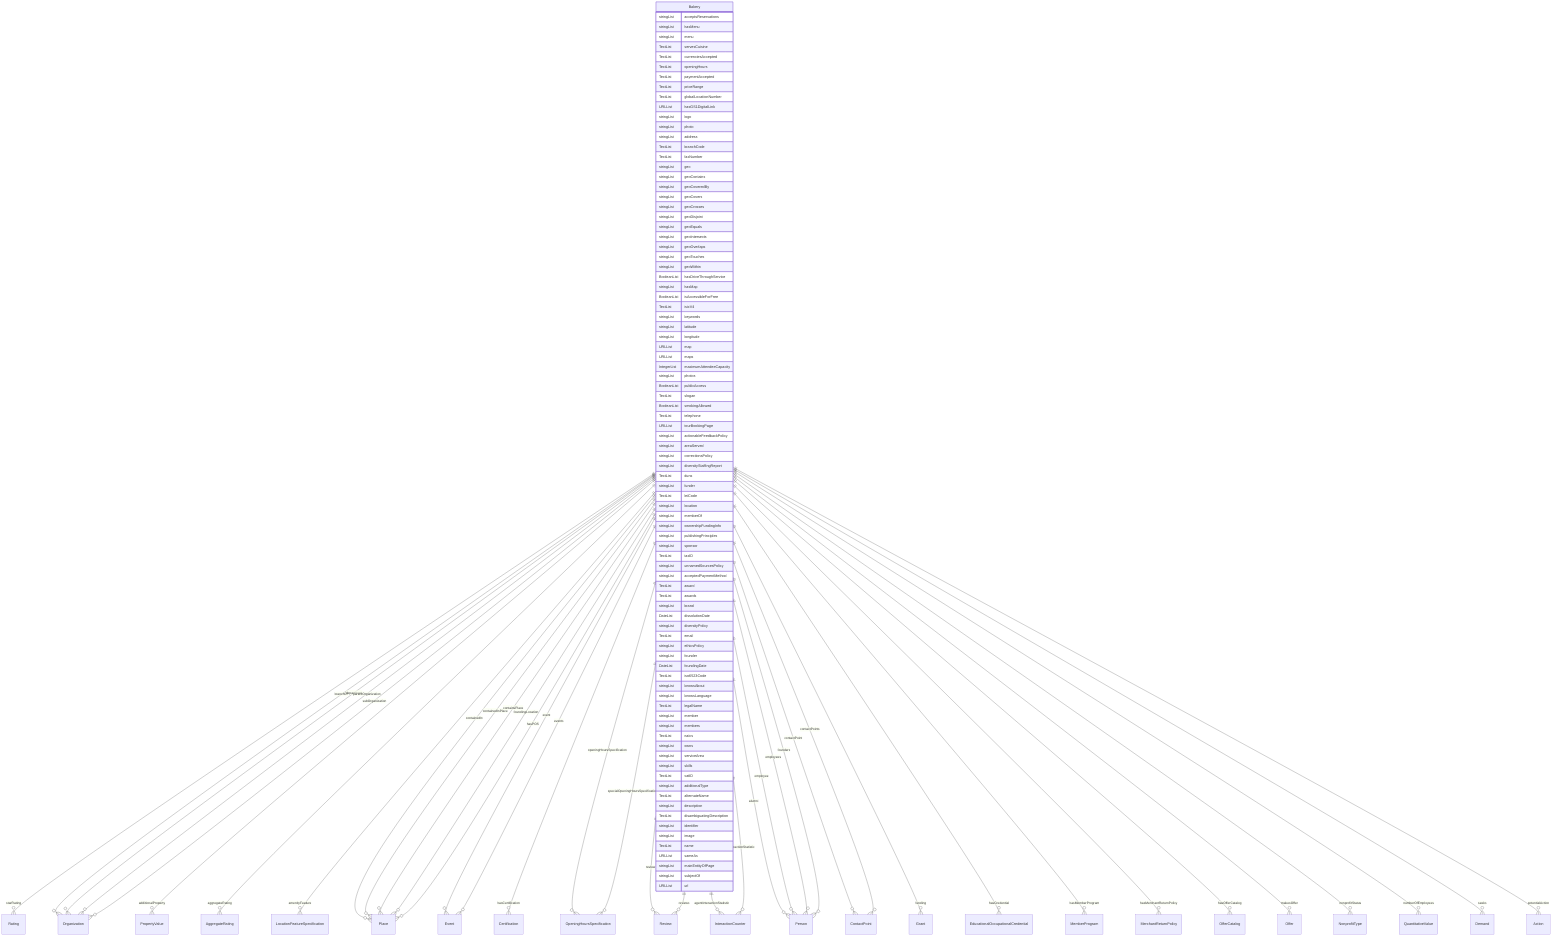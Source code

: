 erDiagram
Bakery {
    stringList acceptsReservations  
    stringList hasMenu  
    stringList menu  
    TextList servesCuisine  
    TextList currenciesAccepted  
    TextList openingHours  
    TextList paymentAccepted  
    TextList priceRange  
    TextList globalLocationNumber  
    URLList hasGS1DigitalLink  
    stringList logo  
    stringList photo  
    stringList address  
    TextList branchCode  
    TextList faxNumber  
    stringList geo  
    stringList geoContains  
    stringList geoCoveredBy  
    stringList geoCovers  
    stringList geoCrosses  
    stringList geoDisjoint  
    stringList geoEquals  
    stringList geoIntersects  
    stringList geoOverlaps  
    stringList geoTouches  
    stringList geoWithin  
    BooleanList hasDriveThroughService  
    stringList hasMap  
    BooleanList isAccessibleForFree  
    TextList isicV4  
    stringList keywords  
    stringList latitude  
    stringList longitude  
    URLList map  
    URLList maps  
    IntegerList maximumAttendeeCapacity  
    stringList photos  
    BooleanList publicAccess  
    TextList slogan  
    BooleanList smokingAllowed  
    TextList telephone  
    URLList tourBookingPage  
    stringList actionableFeedbackPolicy  
    stringList areaServed  
    stringList correctionsPolicy  
    stringList diversityStaffingReport  
    TextList duns  
    stringList funder  
    TextList leiCode  
    stringList location  
    stringList memberOf  
    stringList ownershipFundingInfo  
    stringList publishingPrinciples  
    stringList sponsor  
    TextList taxID  
    stringList unnamedSourcesPolicy  
    stringList acceptedPaymentMethod  
    TextList award  
    TextList awards  
    stringList brand  
    DateList dissolutionDate  
    stringList diversityPolicy  
    TextList email  
    stringList ethicsPolicy  
    stringList founder  
    DateList foundingDate  
    TextList iso6523Code  
    stringList knowsAbout  
    stringList knowsLanguage  
    TextList legalName  
    stringList member  
    stringList members  
    TextList naics  
    stringList owns  
    stringList serviceArea  
    stringList skills  
    TextList vatID  
    stringList additionalType  
    TextList alternateName  
    stringList description  
    TextList disambiguatingDescription  
    stringList identifier  
    stringList image  
    TextList name  
    URLList sameAs  
    stringList mainEntityOfPage  
    stringList subjectOf  
    URLList url  
}

Bakery ||--}o Rating : "starRating"
Bakery ||--}o Organization : "branchOf"
Bakery ||--}o PropertyValue : "additionalProperty"
Bakery ||--}o AggregateRating : "aggregateRating"
Bakery ||--}o LocationFeatureSpecification : "amenityFeature"
Bakery ||--}o Place : "containedIn"
Bakery ||--}o Place : "containedInPlace"
Bakery ||--}o Place : "containsPlace"
Bakery ||--}o Event : "event"
Bakery ||--}o Event : "events"
Bakery ||--}o Certification : "hasCertification"
Bakery ||--}o OpeningHoursSpecification : "openingHoursSpecification"
Bakery ||--}o Review : "review"
Bakery ||--}o Review : "reviews"
Bakery ||--}o OpeningHoursSpecification : "specialOpeningHoursSpecification"
Bakery ||--}o InteractionCounter : "agentInteractionStatistic"
Bakery ||--}o Person : "alumni"
Bakery ||--}o ContactPoint : "contactPoint"
Bakery ||--}o ContactPoint : "contactPoints"
Bakery ||--}o Organization : "department"
Bakery ||--}o Person : "employee"
Bakery ||--}o Person : "employees"
Bakery ||--}o Person : "founders"
Bakery ||--}o Place : "foundingLocation"
Bakery ||--}o Grant : "funding"
Bakery ||--}o EducationalOccupationalCredential : "hasCredential"
Bakery ||--}o MemberProgram : "hasMemberProgram"
Bakery ||--}o MerchantReturnPolicy : "hasMerchantReturnPolicy"
Bakery ||--}o OfferCatalog : "hasOfferCatalog"
Bakery ||--}o Place : "hasPOS"
Bakery ||--}o InteractionCounter : "interactionStatistic"
Bakery ||--}o Offer : "makesOffer"
Bakery ||--}o NonprofitType : "nonprofitStatus"
Bakery ||--}o QuantitativeValue : "numberOfEmployees"
Bakery ||--}o Organization : "parentOrganization"
Bakery ||--}o Demand : "seeks"
Bakery ||--}o Organization : "subOrganization"
Bakery ||--}o Action : "potentialAction"